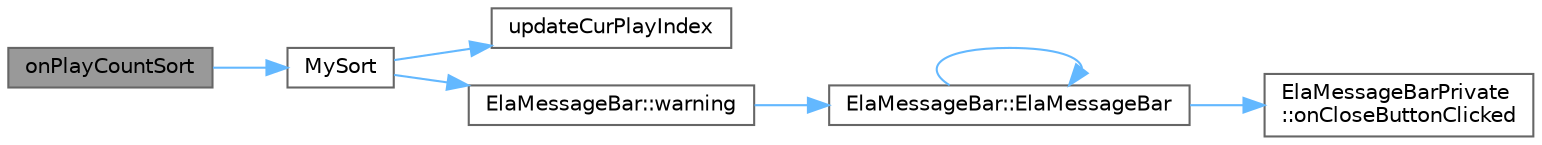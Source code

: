 digraph "onPlayCountSort"
{
 // LATEX_PDF_SIZE
  bgcolor="transparent";
  edge [fontname=Helvetica,fontsize=10,labelfontname=Helvetica,labelfontsize=10];
  node [fontname=Helvetica,fontsize=10,shape=box,height=0.2,width=0.4];
  rankdir="LR";
  Node1 [id="Node000001",label="onPlayCountSort",height=0.2,width=0.4,color="gray40", fillcolor="grey60", style="filled", fontcolor="black",tooltip="播放次数排序"];
  Node1 -> Node2 [id="edge1_Node000001_Node000002",color="steelblue1",style="solid",tooltip=" "];
  Node2 [id="Node000002",label="MySort",height=0.2,width=0.4,color="grey40", fillcolor="white", style="filled",URL="$class_local_song.html#a4d900ad455fbe7001a3f4e5a4abce74f",tooltip="自定义排序"];
  Node2 -> Node3 [id="edge2_Node000002_Node000003",color="steelblue1",style="solid",tooltip=" "];
  Node3 [id="Node000003",label="updateCurPlayIndex",height=0.2,width=0.4,color="grey40", fillcolor="white", style="filled",URL="$class_local_song.html#ac8c5ea460f7dfd2af0f743eabb55e876",tooltip="更新当前播放索引"];
  Node2 -> Node4 [id="edge3_Node000002_Node000004",color="steelblue1",style="solid",tooltip=" "];
  Node4 [id="Node000004",label="ElaMessageBar::warning",height=0.2,width=0.4,color="grey40", fillcolor="white", style="filled",URL="$class_ela_message_bar.html#aaf06af29d4b610224fbb14636ce07b32",tooltip="显示警告消息"];
  Node4 -> Node5 [id="edge4_Node000004_Node000005",color="steelblue1",style="solid",tooltip=" "];
  Node5 [id="Node000005",label="ElaMessageBar::ElaMessageBar",height=0.2,width=0.4,color="grey40", fillcolor="white", style="filled",URL="$class_ela_message_bar.html#a1722699abf44f445a31b469f224ab7ca",tooltip="构造函数，初始化消息栏"];
  Node5 -> Node5 [id="edge5_Node000005_Node000005",color="steelblue1",style="solid",tooltip=" "];
  Node5 -> Node6 [id="edge6_Node000005_Node000006",color="steelblue1",style="solid",tooltip=" "];
  Node6 [id="Node000006",label="ElaMessageBarPrivate\l::onCloseButtonClicked",height=0.2,width=0.4,color="grey40", fillcolor="white", style="filled",URL="$class_ela_message_bar_private.html#a826ca8fdb2ca90af2c67cebd15f19bae",tooltip="关闭按钮点击事件处理"];
}
